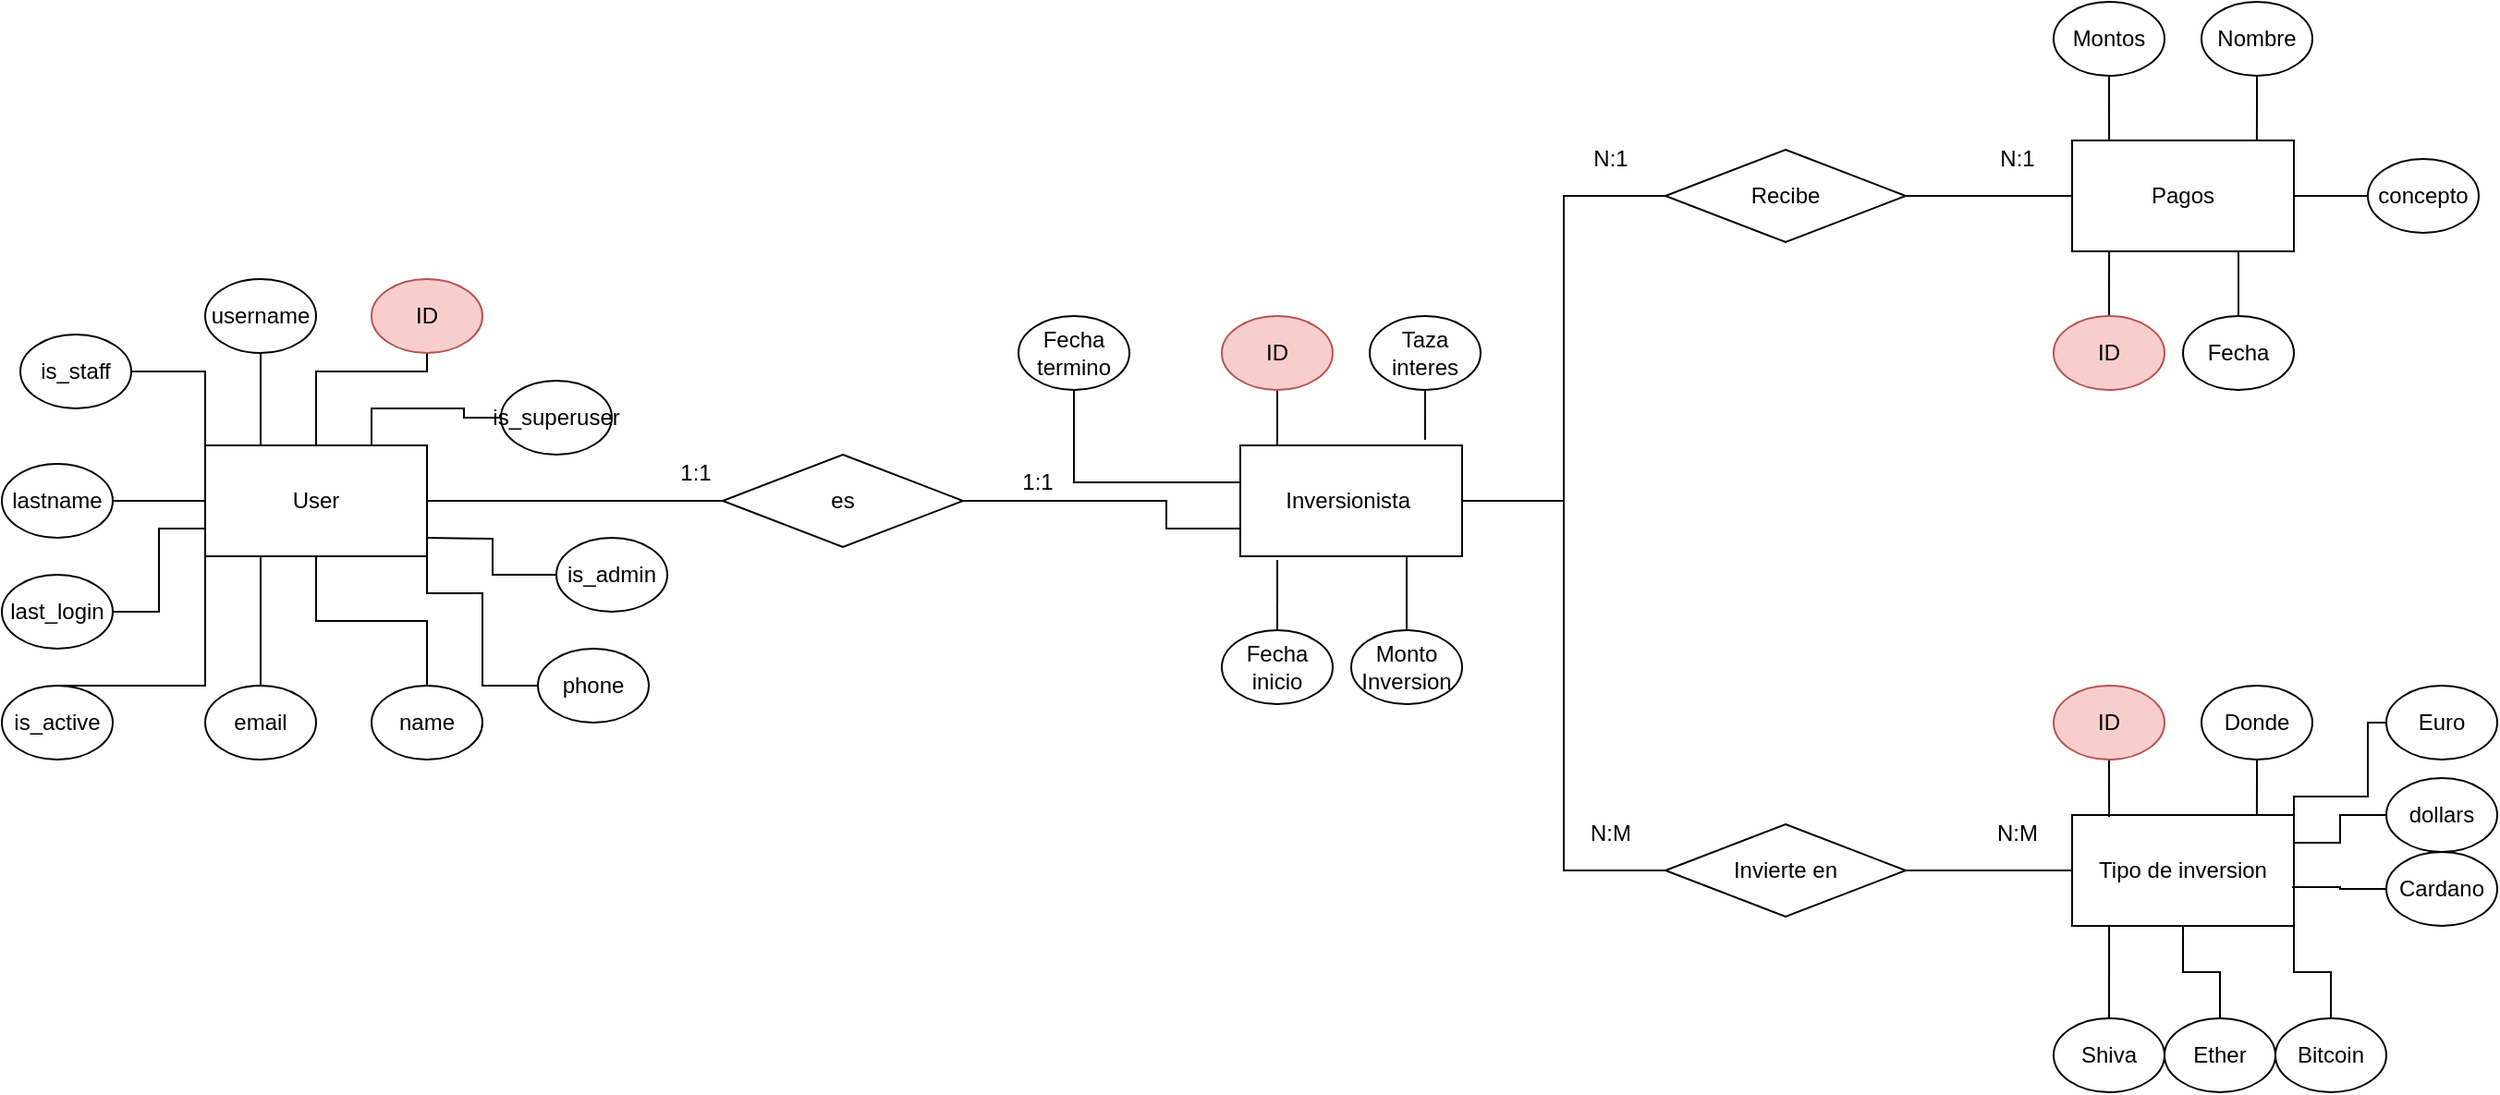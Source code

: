 <mxfile version="15.0.4" type="github">
  <diagram id="3OT013-Y5DYNaH4OuR6L" name="Page-1">
    <mxGraphModel dx="1577" dy="980" grid="1" gridSize="10" guides="1" tooltips="1" connect="1" arrows="1" fold="1" page="1" pageScale="1" pageWidth="850" pageHeight="1100" math="0" shadow="0">
      <root>
        <mxCell id="0" />
        <mxCell id="1" parent="0" />
        <mxCell id="tzSVjui1-y_ZcdTitl1Y-1" value="Inversionista&amp;nbsp;" style="rounded=0;whiteSpace=wrap;html=1;" parent="1" vertex="1">
          <mxGeometry x="780" y="400" width="120" height="60" as="geometry" />
        </mxCell>
        <mxCell id="tzSVjui1-y_ZcdTitl1Y-2" value="Pagos" style="rounded=0;whiteSpace=wrap;html=1;" parent="1" vertex="1">
          <mxGeometry x="1230" y="235" width="120" height="60" as="geometry" />
        </mxCell>
        <mxCell id="tzSVjui1-y_ZcdTitl1Y-3" value="Tipo de inversion" style="rounded=0;whiteSpace=wrap;html=1;" parent="1" vertex="1">
          <mxGeometry x="1230" y="600" width="120" height="60" as="geometry" />
        </mxCell>
        <mxCell id="tzSVjui1-y_ZcdTitl1Y-5" style="edgeStyle=orthogonalEdgeStyle;rounded=0;orthogonalLoop=1;jettySize=auto;html=1;entryX=1;entryY=0.5;entryDx=0;entryDy=0;endArrow=none;endFill=0;" parent="1" source="tzSVjui1-y_ZcdTitl1Y-4" target="tzSVjui1-y_ZcdTitl1Y-1" edge="1">
          <mxGeometry relative="1" as="geometry" />
        </mxCell>
        <mxCell id="tzSVjui1-y_ZcdTitl1Y-9" style="edgeStyle=orthogonalEdgeStyle;rounded=0;orthogonalLoop=1;jettySize=auto;html=1;entryX=0;entryY=0.5;entryDx=0;entryDy=0;endArrow=none;endFill=0;" parent="1" source="tzSVjui1-y_ZcdTitl1Y-4" target="tzSVjui1-y_ZcdTitl1Y-2" edge="1">
          <mxGeometry relative="1" as="geometry" />
        </mxCell>
        <mxCell id="tzSVjui1-y_ZcdTitl1Y-4" value="Recibe" style="rhombus;whiteSpace=wrap;html=1;" parent="1" vertex="1">
          <mxGeometry x="1010" y="240" width="130" height="50" as="geometry" />
        </mxCell>
        <mxCell id="tzSVjui1-y_ZcdTitl1Y-8" style="edgeStyle=orthogonalEdgeStyle;rounded=0;orthogonalLoop=1;jettySize=auto;html=1;entryX=1;entryY=0.5;entryDx=0;entryDy=0;endArrow=none;endFill=0;" parent="1" source="tzSVjui1-y_ZcdTitl1Y-7" target="tzSVjui1-y_ZcdTitl1Y-1" edge="1">
          <mxGeometry relative="1" as="geometry" />
        </mxCell>
        <mxCell id="tzSVjui1-y_ZcdTitl1Y-7" value="Invierte en" style="rhombus;whiteSpace=wrap;html=1;" parent="1" vertex="1">
          <mxGeometry x="1010" y="605" width="130" height="50" as="geometry" />
        </mxCell>
        <mxCell id="tzSVjui1-y_ZcdTitl1Y-10" value="" style="endArrow=none;html=1;exitX=1;exitY=0.5;exitDx=0;exitDy=0;" parent="1" source="tzSVjui1-y_ZcdTitl1Y-7" edge="1">
          <mxGeometry width="50" height="50" relative="1" as="geometry">
            <mxPoint x="1180" y="680" as="sourcePoint" />
            <mxPoint x="1230" y="630" as="targetPoint" />
          </mxGeometry>
        </mxCell>
        <mxCell id="tzSVjui1-y_ZcdTitl1Y-12" value="" style="edgeStyle=orthogonalEdgeStyle;rounded=0;orthogonalLoop=1;jettySize=auto;html=1;endArrow=none;endFill=0;" parent="1" source="tzSVjui1-y_ZcdTitl1Y-11" target="tzSVjui1-y_ZcdTitl1Y-1" edge="1">
          <mxGeometry relative="1" as="geometry">
            <Array as="points">
              <mxPoint x="800" y="400" />
              <mxPoint x="800" y="400" />
            </Array>
          </mxGeometry>
        </mxCell>
        <mxCell id="tzSVjui1-y_ZcdTitl1Y-11" value="ID" style="ellipse;whiteSpace=wrap;html=1;fillColor=#f8cecc;strokeColor=#b85450;" parent="1" vertex="1">
          <mxGeometry x="770" y="330" width="60" height="40" as="geometry" />
        </mxCell>
        <mxCell id="tzSVjui1-y_ZcdTitl1Y-16" style="edgeStyle=orthogonalEdgeStyle;rounded=0;orthogonalLoop=1;jettySize=auto;html=1;entryX=0.167;entryY=1.033;entryDx=0;entryDy=0;entryPerimeter=0;endArrow=none;endFill=0;" parent="1" source="tzSVjui1-y_ZcdTitl1Y-14" target="tzSVjui1-y_ZcdTitl1Y-1" edge="1">
          <mxGeometry relative="1" as="geometry" />
        </mxCell>
        <mxCell id="tzSVjui1-y_ZcdTitl1Y-14" value="Fecha inicio" style="ellipse;whiteSpace=wrap;html=1;" parent="1" vertex="1">
          <mxGeometry x="770" y="500" width="60" height="40" as="geometry" />
        </mxCell>
        <mxCell id="tzSVjui1-y_ZcdTitl1Y-18" style="edgeStyle=orthogonalEdgeStyle;rounded=0;orthogonalLoop=1;jettySize=auto;html=1;entryX=0.75;entryY=1;entryDx=0;entryDy=0;endArrow=none;endFill=0;" parent="1" source="tzSVjui1-y_ZcdTitl1Y-17" target="tzSVjui1-y_ZcdTitl1Y-1" edge="1">
          <mxGeometry relative="1" as="geometry" />
        </mxCell>
        <mxCell id="tzSVjui1-y_ZcdTitl1Y-17" value="Monto Inversion" style="ellipse;whiteSpace=wrap;html=1;" parent="1" vertex="1">
          <mxGeometry x="840" y="500" width="60" height="40" as="geometry" />
        </mxCell>
        <mxCell id="tzSVjui1-y_ZcdTitl1Y-20" style="edgeStyle=orthogonalEdgeStyle;rounded=0;orthogonalLoop=1;jettySize=auto;html=1;entryX=0.833;entryY=-0.05;entryDx=0;entryDy=0;entryPerimeter=0;endArrow=none;endFill=0;" parent="1" source="tzSVjui1-y_ZcdTitl1Y-19" target="tzSVjui1-y_ZcdTitl1Y-1" edge="1">
          <mxGeometry relative="1" as="geometry" />
        </mxCell>
        <mxCell id="tzSVjui1-y_ZcdTitl1Y-19" value="Taza interes" style="ellipse;whiteSpace=wrap;html=1;" parent="1" vertex="1">
          <mxGeometry x="850" y="330" width="60" height="40" as="geometry" />
        </mxCell>
        <mxCell id="tzSVjui1-y_ZcdTitl1Y-22" style="edgeStyle=orthogonalEdgeStyle;rounded=0;orthogonalLoop=1;jettySize=auto;html=1;entryX=0;entryY=0.25;entryDx=0;entryDy=0;endArrow=none;endFill=0;" parent="1" source="tzSVjui1-y_ZcdTitl1Y-21" target="tzSVjui1-y_ZcdTitl1Y-1" edge="1">
          <mxGeometry relative="1" as="geometry">
            <Array as="points">
              <mxPoint x="780" y="420" />
            </Array>
          </mxGeometry>
        </mxCell>
        <mxCell id="tzSVjui1-y_ZcdTitl1Y-21" value="Fecha termino" style="ellipse;whiteSpace=wrap;html=1;" parent="1" vertex="1">
          <mxGeometry x="660" y="330" width="60" height="40" as="geometry" />
        </mxCell>
        <mxCell id="tzSVjui1-y_ZcdTitl1Y-29" style="edgeStyle=orthogonalEdgeStyle;rounded=0;orthogonalLoop=1;jettySize=auto;html=1;entryX=0.167;entryY=0;entryDx=0;entryDy=0;entryPerimeter=0;endArrow=none;endFill=0;" parent="1" source="tzSVjui1-y_ZcdTitl1Y-24" target="tzSVjui1-y_ZcdTitl1Y-2" edge="1">
          <mxGeometry relative="1" as="geometry" />
        </mxCell>
        <mxCell id="tzSVjui1-y_ZcdTitl1Y-24" value="Montos" style="ellipse;whiteSpace=wrap;html=1;" parent="1" vertex="1">
          <mxGeometry x="1220" y="160" width="60" height="40" as="geometry" />
        </mxCell>
        <mxCell id="tzSVjui1-y_ZcdTitl1Y-31" style="edgeStyle=orthogonalEdgeStyle;rounded=0;orthogonalLoop=1;jettySize=auto;html=1;entryX=0.75;entryY=1;entryDx=0;entryDy=0;endArrow=none;endFill=0;" parent="1" source="tzSVjui1-y_ZcdTitl1Y-30" target="tzSVjui1-y_ZcdTitl1Y-2" edge="1">
          <mxGeometry relative="1" as="geometry" />
        </mxCell>
        <mxCell id="tzSVjui1-y_ZcdTitl1Y-30" value="Fecha" style="ellipse;whiteSpace=wrap;html=1;" parent="1" vertex="1">
          <mxGeometry x="1290" y="330" width="60" height="40" as="geometry" />
        </mxCell>
        <mxCell id="tzSVjui1-y_ZcdTitl1Y-35" style="edgeStyle=orthogonalEdgeStyle;rounded=0;orthogonalLoop=1;jettySize=auto;html=1;entryX=0.833;entryY=0;entryDx=0;entryDy=0;entryPerimeter=0;endArrow=none;endFill=0;" parent="1" source="tzSVjui1-y_ZcdTitl1Y-32" target="tzSVjui1-y_ZcdTitl1Y-2" edge="1">
          <mxGeometry relative="1" as="geometry" />
        </mxCell>
        <mxCell id="tzSVjui1-y_ZcdTitl1Y-32" value="Nombre" style="ellipse;whiteSpace=wrap;html=1;" parent="1" vertex="1">
          <mxGeometry x="1300" y="160" width="60" height="40" as="geometry" />
        </mxCell>
        <mxCell id="tzSVjui1-y_ZcdTitl1Y-38" style="edgeStyle=orthogonalEdgeStyle;rounded=0;orthogonalLoop=1;jettySize=auto;html=1;entryX=0.167;entryY=1;entryDx=0;entryDy=0;entryPerimeter=0;endArrow=none;endFill=0;" parent="1" source="tzSVjui1-y_ZcdTitl1Y-36" target="tzSVjui1-y_ZcdTitl1Y-2" edge="1">
          <mxGeometry relative="1" as="geometry" />
        </mxCell>
        <mxCell id="tzSVjui1-y_ZcdTitl1Y-36" value="ID" style="ellipse;whiteSpace=wrap;html=1;fillColor=#f8cecc;strokeColor=#b85450;" parent="1" vertex="1">
          <mxGeometry x="1220" y="330" width="60" height="40" as="geometry" />
        </mxCell>
        <mxCell id="tzSVjui1-y_ZcdTitl1Y-45" style="edgeStyle=orthogonalEdgeStyle;rounded=0;orthogonalLoop=1;jettySize=auto;html=1;entryX=0.167;entryY=0.017;entryDx=0;entryDy=0;entryPerimeter=0;endArrow=none;endFill=0;" parent="1" source="tzSVjui1-y_ZcdTitl1Y-40" target="tzSVjui1-y_ZcdTitl1Y-3" edge="1">
          <mxGeometry relative="1" as="geometry" />
        </mxCell>
        <mxCell id="tzSVjui1-y_ZcdTitl1Y-40" value="ID" style="ellipse;whiteSpace=wrap;html=1;fillColor=#f8cecc;strokeColor=#b85450;" parent="1" vertex="1">
          <mxGeometry x="1220" y="530" width="60" height="40" as="geometry" />
        </mxCell>
        <mxCell id="tzSVjui1-y_ZcdTitl1Y-50" style="edgeStyle=orthogonalEdgeStyle;rounded=0;orthogonalLoop=1;jettySize=auto;html=1;entryX=0.833;entryY=0;entryDx=0;entryDy=0;entryPerimeter=0;endArrow=none;endFill=0;" parent="1" source="tzSVjui1-y_ZcdTitl1Y-41" target="tzSVjui1-y_ZcdTitl1Y-3" edge="1">
          <mxGeometry relative="1" as="geometry" />
        </mxCell>
        <mxCell id="tzSVjui1-y_ZcdTitl1Y-41" value="Donde" style="ellipse;whiteSpace=wrap;html=1;" parent="1" vertex="1">
          <mxGeometry x="1300" y="530" width="60" height="40" as="geometry" />
        </mxCell>
        <mxCell id="tzSVjui1-y_ZcdTitl1Y-44" style="edgeStyle=orthogonalEdgeStyle;rounded=0;orthogonalLoop=1;jettySize=auto;html=1;entryX=1;entryY=0.5;entryDx=0;entryDy=0;endArrow=none;endFill=0;" parent="1" source="tzSVjui1-y_ZcdTitl1Y-43" target="tzSVjui1-y_ZcdTitl1Y-2" edge="1">
          <mxGeometry relative="1" as="geometry" />
        </mxCell>
        <mxCell id="tzSVjui1-y_ZcdTitl1Y-43" value="concepto" style="ellipse;whiteSpace=wrap;html=1;" parent="1" vertex="1">
          <mxGeometry x="1390" y="245" width="60" height="40" as="geometry" />
        </mxCell>
        <mxCell id="tzSVjui1-y_ZcdTitl1Y-54" style="edgeStyle=orthogonalEdgeStyle;rounded=0;orthogonalLoop=1;jettySize=auto;html=1;entryX=0.167;entryY=1;entryDx=0;entryDy=0;entryPerimeter=0;endArrow=none;endFill=0;" parent="1" source="tzSVjui1-y_ZcdTitl1Y-51" target="tzSVjui1-y_ZcdTitl1Y-3" edge="1">
          <mxGeometry relative="1" as="geometry" />
        </mxCell>
        <mxCell id="tzSVjui1-y_ZcdTitl1Y-51" value="Shiva" style="ellipse;whiteSpace=wrap;html=1;" parent="1" vertex="1">
          <mxGeometry x="1220" y="710" width="60" height="40" as="geometry" />
        </mxCell>
        <mxCell id="tzSVjui1-y_ZcdTitl1Y-62" value="" style="edgeStyle=orthogonalEdgeStyle;rounded=0;orthogonalLoop=1;jettySize=auto;html=1;endArrow=none;endFill=0;" parent="1" source="tzSVjui1-y_ZcdTitl1Y-55" target="tzSVjui1-y_ZcdTitl1Y-3" edge="1">
          <mxGeometry relative="1" as="geometry" />
        </mxCell>
        <mxCell id="tzSVjui1-y_ZcdTitl1Y-55" value="Ether" style="ellipse;whiteSpace=wrap;html=1;" parent="1" vertex="1">
          <mxGeometry x="1280" y="710" width="60" height="40" as="geometry" />
        </mxCell>
        <mxCell id="tzSVjui1-y_ZcdTitl1Y-64" style="edgeStyle=orthogonalEdgeStyle;rounded=0;orthogonalLoop=1;jettySize=auto;html=1;entryX=1;entryY=1;entryDx=0;entryDy=0;endArrow=none;endFill=0;" parent="1" source="tzSVjui1-y_ZcdTitl1Y-56" target="tzSVjui1-y_ZcdTitl1Y-3" edge="1">
          <mxGeometry relative="1" as="geometry" />
        </mxCell>
        <mxCell id="tzSVjui1-y_ZcdTitl1Y-56" value="Bitcoin" style="ellipse;whiteSpace=wrap;html=1;" parent="1" vertex="1">
          <mxGeometry x="1340" y="710" width="60" height="40" as="geometry" />
        </mxCell>
        <mxCell id="tzSVjui1-y_ZcdTitl1Y-61" style="edgeStyle=orthogonalEdgeStyle;rounded=0;orthogonalLoop=1;jettySize=auto;html=1;entryX=0.992;entryY=0.65;entryDx=0;entryDy=0;entryPerimeter=0;endArrow=none;endFill=0;" parent="1" source="tzSVjui1-y_ZcdTitl1Y-57" target="tzSVjui1-y_ZcdTitl1Y-3" edge="1">
          <mxGeometry relative="1" as="geometry" />
        </mxCell>
        <mxCell id="tzSVjui1-y_ZcdTitl1Y-57" value="Cardano" style="ellipse;whiteSpace=wrap;html=1;" parent="1" vertex="1">
          <mxGeometry x="1400" y="620" width="60" height="40" as="geometry" />
        </mxCell>
        <mxCell id="tzSVjui1-y_ZcdTitl1Y-59" style="edgeStyle=orthogonalEdgeStyle;rounded=0;orthogonalLoop=1;jettySize=auto;html=1;entryX=1;entryY=0.25;entryDx=0;entryDy=0;endArrow=none;endFill=0;" parent="1" source="tzSVjui1-y_ZcdTitl1Y-58" target="tzSVjui1-y_ZcdTitl1Y-3" edge="1">
          <mxGeometry relative="1" as="geometry" />
        </mxCell>
        <mxCell id="tzSVjui1-y_ZcdTitl1Y-58" value="dollars" style="ellipse;whiteSpace=wrap;html=1;" parent="1" vertex="1">
          <mxGeometry x="1400" y="580" width="60" height="40" as="geometry" />
        </mxCell>
        <mxCell id="tzSVjui1-y_ZcdTitl1Y-66" style="edgeStyle=orthogonalEdgeStyle;rounded=0;orthogonalLoop=1;jettySize=auto;html=1;endArrow=none;endFill=0;entryX=1;entryY=0;entryDx=0;entryDy=0;" parent="1" source="tzSVjui1-y_ZcdTitl1Y-65" target="tzSVjui1-y_ZcdTitl1Y-3" edge="1">
          <mxGeometry relative="1" as="geometry">
            <mxPoint x="1370" y="590" as="targetPoint" />
            <Array as="points">
              <mxPoint x="1390" y="550" />
              <mxPoint x="1390" y="590" />
              <mxPoint x="1350" y="590" />
            </Array>
          </mxGeometry>
        </mxCell>
        <mxCell id="tzSVjui1-y_ZcdTitl1Y-65" value="Euro" style="ellipse;whiteSpace=wrap;html=1;" parent="1" vertex="1">
          <mxGeometry x="1400" y="530" width="60" height="40" as="geometry" />
        </mxCell>
        <mxCell id="tzSVjui1-y_ZcdTitl1Y-67" value="N:1" style="text;html=1;align=center;verticalAlign=middle;resizable=0;points=[];autosize=1;strokeColor=none;" parent="1" vertex="1">
          <mxGeometry x="965" y="235" width="30" height="20" as="geometry" />
        </mxCell>
        <mxCell id="tzSVjui1-y_ZcdTitl1Y-68" value="N:1" style="text;html=1;align=center;verticalAlign=middle;resizable=0;points=[];autosize=1;strokeColor=none;" parent="1" vertex="1">
          <mxGeometry x="1185" y="235" width="30" height="20" as="geometry" />
        </mxCell>
        <mxCell id="tzSVjui1-y_ZcdTitl1Y-69" value="N:M" style="text;html=1;align=center;verticalAlign=middle;resizable=0;points=[];autosize=1;strokeColor=none;" parent="1" vertex="1">
          <mxGeometry x="960" y="600" width="40" height="20" as="geometry" />
        </mxCell>
        <mxCell id="tzSVjui1-y_ZcdTitl1Y-70" value="N:M&lt;br&gt;" style="text;html=1;align=center;verticalAlign=middle;resizable=0;points=[];autosize=1;strokeColor=none;" parent="1" vertex="1">
          <mxGeometry x="1180" y="600" width="40" height="20" as="geometry" />
        </mxCell>
        <mxCell id="6i2Oh8k2u6cOpsnxo-cm-4" style="edgeStyle=orthogonalEdgeStyle;rounded=0;orthogonalLoop=1;jettySize=auto;html=1;entryX=0;entryY=0.5;entryDx=0;entryDy=0;endArrow=none;endFill=0;" edge="1" parent="1" source="6i2Oh8k2u6cOpsnxo-cm-1" target="6i2Oh8k2u6cOpsnxo-cm-3">
          <mxGeometry relative="1" as="geometry" />
        </mxCell>
        <mxCell id="6i2Oh8k2u6cOpsnxo-cm-1" value="User" style="rounded=0;whiteSpace=wrap;html=1;" vertex="1" parent="1">
          <mxGeometry x="220" y="400" width="120" height="60" as="geometry" />
        </mxCell>
        <mxCell id="6i2Oh8k2u6cOpsnxo-cm-5" style="edgeStyle=orthogonalEdgeStyle;rounded=0;orthogonalLoop=1;jettySize=auto;html=1;endArrow=none;endFill=0;entryX=0;entryY=0.75;entryDx=0;entryDy=0;" edge="1" parent="1" source="6i2Oh8k2u6cOpsnxo-cm-3" target="tzSVjui1-y_ZcdTitl1Y-1">
          <mxGeometry relative="1" as="geometry">
            <mxPoint x="620" y="500" as="targetPoint" />
            <Array as="points">
              <mxPoint x="740" y="430" />
              <mxPoint x="740" y="445" />
            </Array>
          </mxGeometry>
        </mxCell>
        <mxCell id="6i2Oh8k2u6cOpsnxo-cm-3" value="es" style="rhombus;whiteSpace=wrap;html=1;" vertex="1" parent="1">
          <mxGeometry x="500" y="405" width="130" height="50" as="geometry" />
        </mxCell>
        <mxCell id="6i2Oh8k2u6cOpsnxo-cm-14" style="edgeStyle=orthogonalEdgeStyle;rounded=0;orthogonalLoop=1;jettySize=auto;html=1;entryX=0.25;entryY=0;entryDx=0;entryDy=0;endArrow=none;endFill=0;" edge="1" parent="1" source="6i2Oh8k2u6cOpsnxo-cm-9" target="6i2Oh8k2u6cOpsnxo-cm-1">
          <mxGeometry relative="1" as="geometry" />
        </mxCell>
        <mxCell id="6i2Oh8k2u6cOpsnxo-cm-9" value="username" style="ellipse;whiteSpace=wrap;html=1;" vertex="1" parent="1">
          <mxGeometry x="220" y="310" width="60" height="40" as="geometry" />
        </mxCell>
        <mxCell id="6i2Oh8k2u6cOpsnxo-cm-18" value="" style="edgeStyle=orthogonalEdgeStyle;rounded=0;orthogonalLoop=1;jettySize=auto;html=1;endArrow=none;endFill=0;" edge="1" parent="1" source="6i2Oh8k2u6cOpsnxo-cm-10" target="6i2Oh8k2u6cOpsnxo-cm-1">
          <mxGeometry relative="1" as="geometry">
            <Array as="points">
              <mxPoint x="340" y="360" />
              <mxPoint x="280" y="360" />
            </Array>
          </mxGeometry>
        </mxCell>
        <mxCell id="6i2Oh8k2u6cOpsnxo-cm-10" value="ID" style="ellipse;whiteSpace=wrap;html=1;fillColor=#f8cecc;strokeColor=#b85450;" vertex="1" parent="1">
          <mxGeometry x="310" y="310" width="60" height="40" as="geometry" />
        </mxCell>
        <mxCell id="6i2Oh8k2u6cOpsnxo-cm-17" value="" style="edgeStyle=orthogonalEdgeStyle;rounded=0;orthogonalLoop=1;jettySize=auto;html=1;endArrow=none;endFill=0;" edge="1" parent="1" source="6i2Oh8k2u6cOpsnxo-cm-11" target="6i2Oh8k2u6cOpsnxo-cm-1">
          <mxGeometry relative="1" as="geometry" />
        </mxCell>
        <mxCell id="6i2Oh8k2u6cOpsnxo-cm-11" value="name" style="ellipse;whiteSpace=wrap;html=1;" vertex="1" parent="1">
          <mxGeometry x="310" y="530" width="60" height="40" as="geometry" />
        </mxCell>
        <mxCell id="6i2Oh8k2u6cOpsnxo-cm-19" value="" style="edgeStyle=orthogonalEdgeStyle;rounded=0;orthogonalLoop=1;jettySize=auto;html=1;endArrow=none;endFill=0;" edge="1" parent="1" source="6i2Oh8k2u6cOpsnxo-cm-12" target="6i2Oh8k2u6cOpsnxo-cm-1">
          <mxGeometry relative="1" as="geometry" />
        </mxCell>
        <mxCell id="6i2Oh8k2u6cOpsnxo-cm-12" value="lastname" style="ellipse;whiteSpace=wrap;html=1;" vertex="1" parent="1">
          <mxGeometry x="110" y="410" width="60" height="40" as="geometry" />
        </mxCell>
        <mxCell id="6i2Oh8k2u6cOpsnxo-cm-16" style="edgeStyle=orthogonalEdgeStyle;rounded=0;orthogonalLoop=1;jettySize=auto;html=1;entryX=0.25;entryY=1;entryDx=0;entryDy=0;endArrow=none;endFill=0;" edge="1" parent="1" source="6i2Oh8k2u6cOpsnxo-cm-13" target="6i2Oh8k2u6cOpsnxo-cm-1">
          <mxGeometry relative="1" as="geometry" />
        </mxCell>
        <mxCell id="6i2Oh8k2u6cOpsnxo-cm-13" value="email" style="ellipse;whiteSpace=wrap;html=1;" vertex="1" parent="1">
          <mxGeometry x="220" y="530" width="60" height="40" as="geometry" />
        </mxCell>
        <mxCell id="6i2Oh8k2u6cOpsnxo-cm-21" style="edgeStyle=orthogonalEdgeStyle;rounded=0;orthogonalLoop=1;jettySize=auto;html=1;entryX=1;entryY=0.75;entryDx=0;entryDy=0;endArrow=none;endFill=0;" edge="1" parent="1" source="6i2Oh8k2u6cOpsnxo-cm-20" target="6i2Oh8k2u6cOpsnxo-cm-1">
          <mxGeometry relative="1" as="geometry">
            <Array as="points">
              <mxPoint x="370" y="530" />
              <mxPoint x="370" y="480" />
              <mxPoint x="340" y="480" />
            </Array>
          </mxGeometry>
        </mxCell>
        <mxCell id="6i2Oh8k2u6cOpsnxo-cm-20" value="phone" style="ellipse;whiteSpace=wrap;html=1;" vertex="1" parent="1">
          <mxGeometry x="400" y="510" width="60" height="40" as="geometry" />
        </mxCell>
        <mxCell id="6i2Oh8k2u6cOpsnxo-cm-39" style="edgeStyle=orthogonalEdgeStyle;rounded=0;orthogonalLoop=1;jettySize=auto;html=1;entryX=0;entryY=0.75;entryDx=0;entryDy=0;endArrow=none;endFill=0;" edge="1" parent="1" source="6i2Oh8k2u6cOpsnxo-cm-22" target="6i2Oh8k2u6cOpsnxo-cm-1">
          <mxGeometry relative="1" as="geometry" />
        </mxCell>
        <mxCell id="6i2Oh8k2u6cOpsnxo-cm-22" value="last_login" style="ellipse;whiteSpace=wrap;html=1;" vertex="1" parent="1">
          <mxGeometry x="110" y="470" width="60" height="40" as="geometry" />
        </mxCell>
        <mxCell id="6i2Oh8k2u6cOpsnxo-cm-36" style="edgeStyle=orthogonalEdgeStyle;rounded=0;orthogonalLoop=1;jettySize=auto;html=1;endArrow=none;endFill=0;" edge="1" parent="1" source="6i2Oh8k2u6cOpsnxo-cm-23">
          <mxGeometry relative="1" as="geometry">
            <mxPoint x="340.0" y="450" as="targetPoint" />
          </mxGeometry>
        </mxCell>
        <mxCell id="6i2Oh8k2u6cOpsnxo-cm-23" value="is_admin" style="ellipse;whiteSpace=wrap;html=1;" vertex="1" parent="1">
          <mxGeometry x="410" y="450" width="60" height="40" as="geometry" />
        </mxCell>
        <mxCell id="6i2Oh8k2u6cOpsnxo-cm-40" style="edgeStyle=orthogonalEdgeStyle;rounded=0;orthogonalLoop=1;jettySize=auto;html=1;entryX=0;entryY=1;entryDx=0;entryDy=0;endArrow=none;endFill=0;" edge="1" parent="1" source="6i2Oh8k2u6cOpsnxo-cm-24" target="6i2Oh8k2u6cOpsnxo-cm-1">
          <mxGeometry relative="1" as="geometry">
            <Array as="points">
              <mxPoint x="220" y="530" />
            </Array>
          </mxGeometry>
        </mxCell>
        <mxCell id="6i2Oh8k2u6cOpsnxo-cm-24" value="is_active" style="ellipse;whiteSpace=wrap;html=1;" vertex="1" parent="1">
          <mxGeometry x="110" y="530" width="60" height="40" as="geometry" />
        </mxCell>
        <mxCell id="6i2Oh8k2u6cOpsnxo-cm-35" style="edgeStyle=orthogonalEdgeStyle;rounded=0;orthogonalLoop=1;jettySize=auto;html=1;entryX=0;entryY=0;entryDx=0;entryDy=0;endArrow=none;endFill=0;" edge="1" parent="1" source="6i2Oh8k2u6cOpsnxo-cm-25" target="6i2Oh8k2u6cOpsnxo-cm-1">
          <mxGeometry relative="1" as="geometry" />
        </mxCell>
        <mxCell id="6i2Oh8k2u6cOpsnxo-cm-25" value="is_staff" style="ellipse;whiteSpace=wrap;html=1;" vertex="1" parent="1">
          <mxGeometry x="120" y="340" width="60" height="40" as="geometry" />
        </mxCell>
        <mxCell id="6i2Oh8k2u6cOpsnxo-cm-31" style="edgeStyle=orthogonalEdgeStyle;rounded=0;orthogonalLoop=1;jettySize=auto;html=1;entryX=0.75;entryY=0;entryDx=0;entryDy=0;endArrow=none;endFill=0;" edge="1" parent="1" source="6i2Oh8k2u6cOpsnxo-cm-26" target="6i2Oh8k2u6cOpsnxo-cm-1">
          <mxGeometry relative="1" as="geometry" />
        </mxCell>
        <mxCell id="6i2Oh8k2u6cOpsnxo-cm-26" value="is_superuser" style="ellipse;whiteSpace=wrap;html=1;" vertex="1" parent="1">
          <mxGeometry x="380" y="365" width="60" height="40" as="geometry" />
        </mxCell>
        <mxCell id="6i2Oh8k2u6cOpsnxo-cm-37" value="1:1" style="text;html=1;align=center;verticalAlign=middle;resizable=0;points=[];autosize=1;strokeColor=none;" vertex="1" parent="1">
          <mxGeometry x="470" y="405" width="30" height="20" as="geometry" />
        </mxCell>
        <mxCell id="6i2Oh8k2u6cOpsnxo-cm-38" value="1:1" style="text;html=1;align=center;verticalAlign=middle;resizable=0;points=[];autosize=1;strokeColor=none;" vertex="1" parent="1">
          <mxGeometry x="655" y="410" width="30" height="20" as="geometry" />
        </mxCell>
      </root>
    </mxGraphModel>
  </diagram>
</mxfile>
